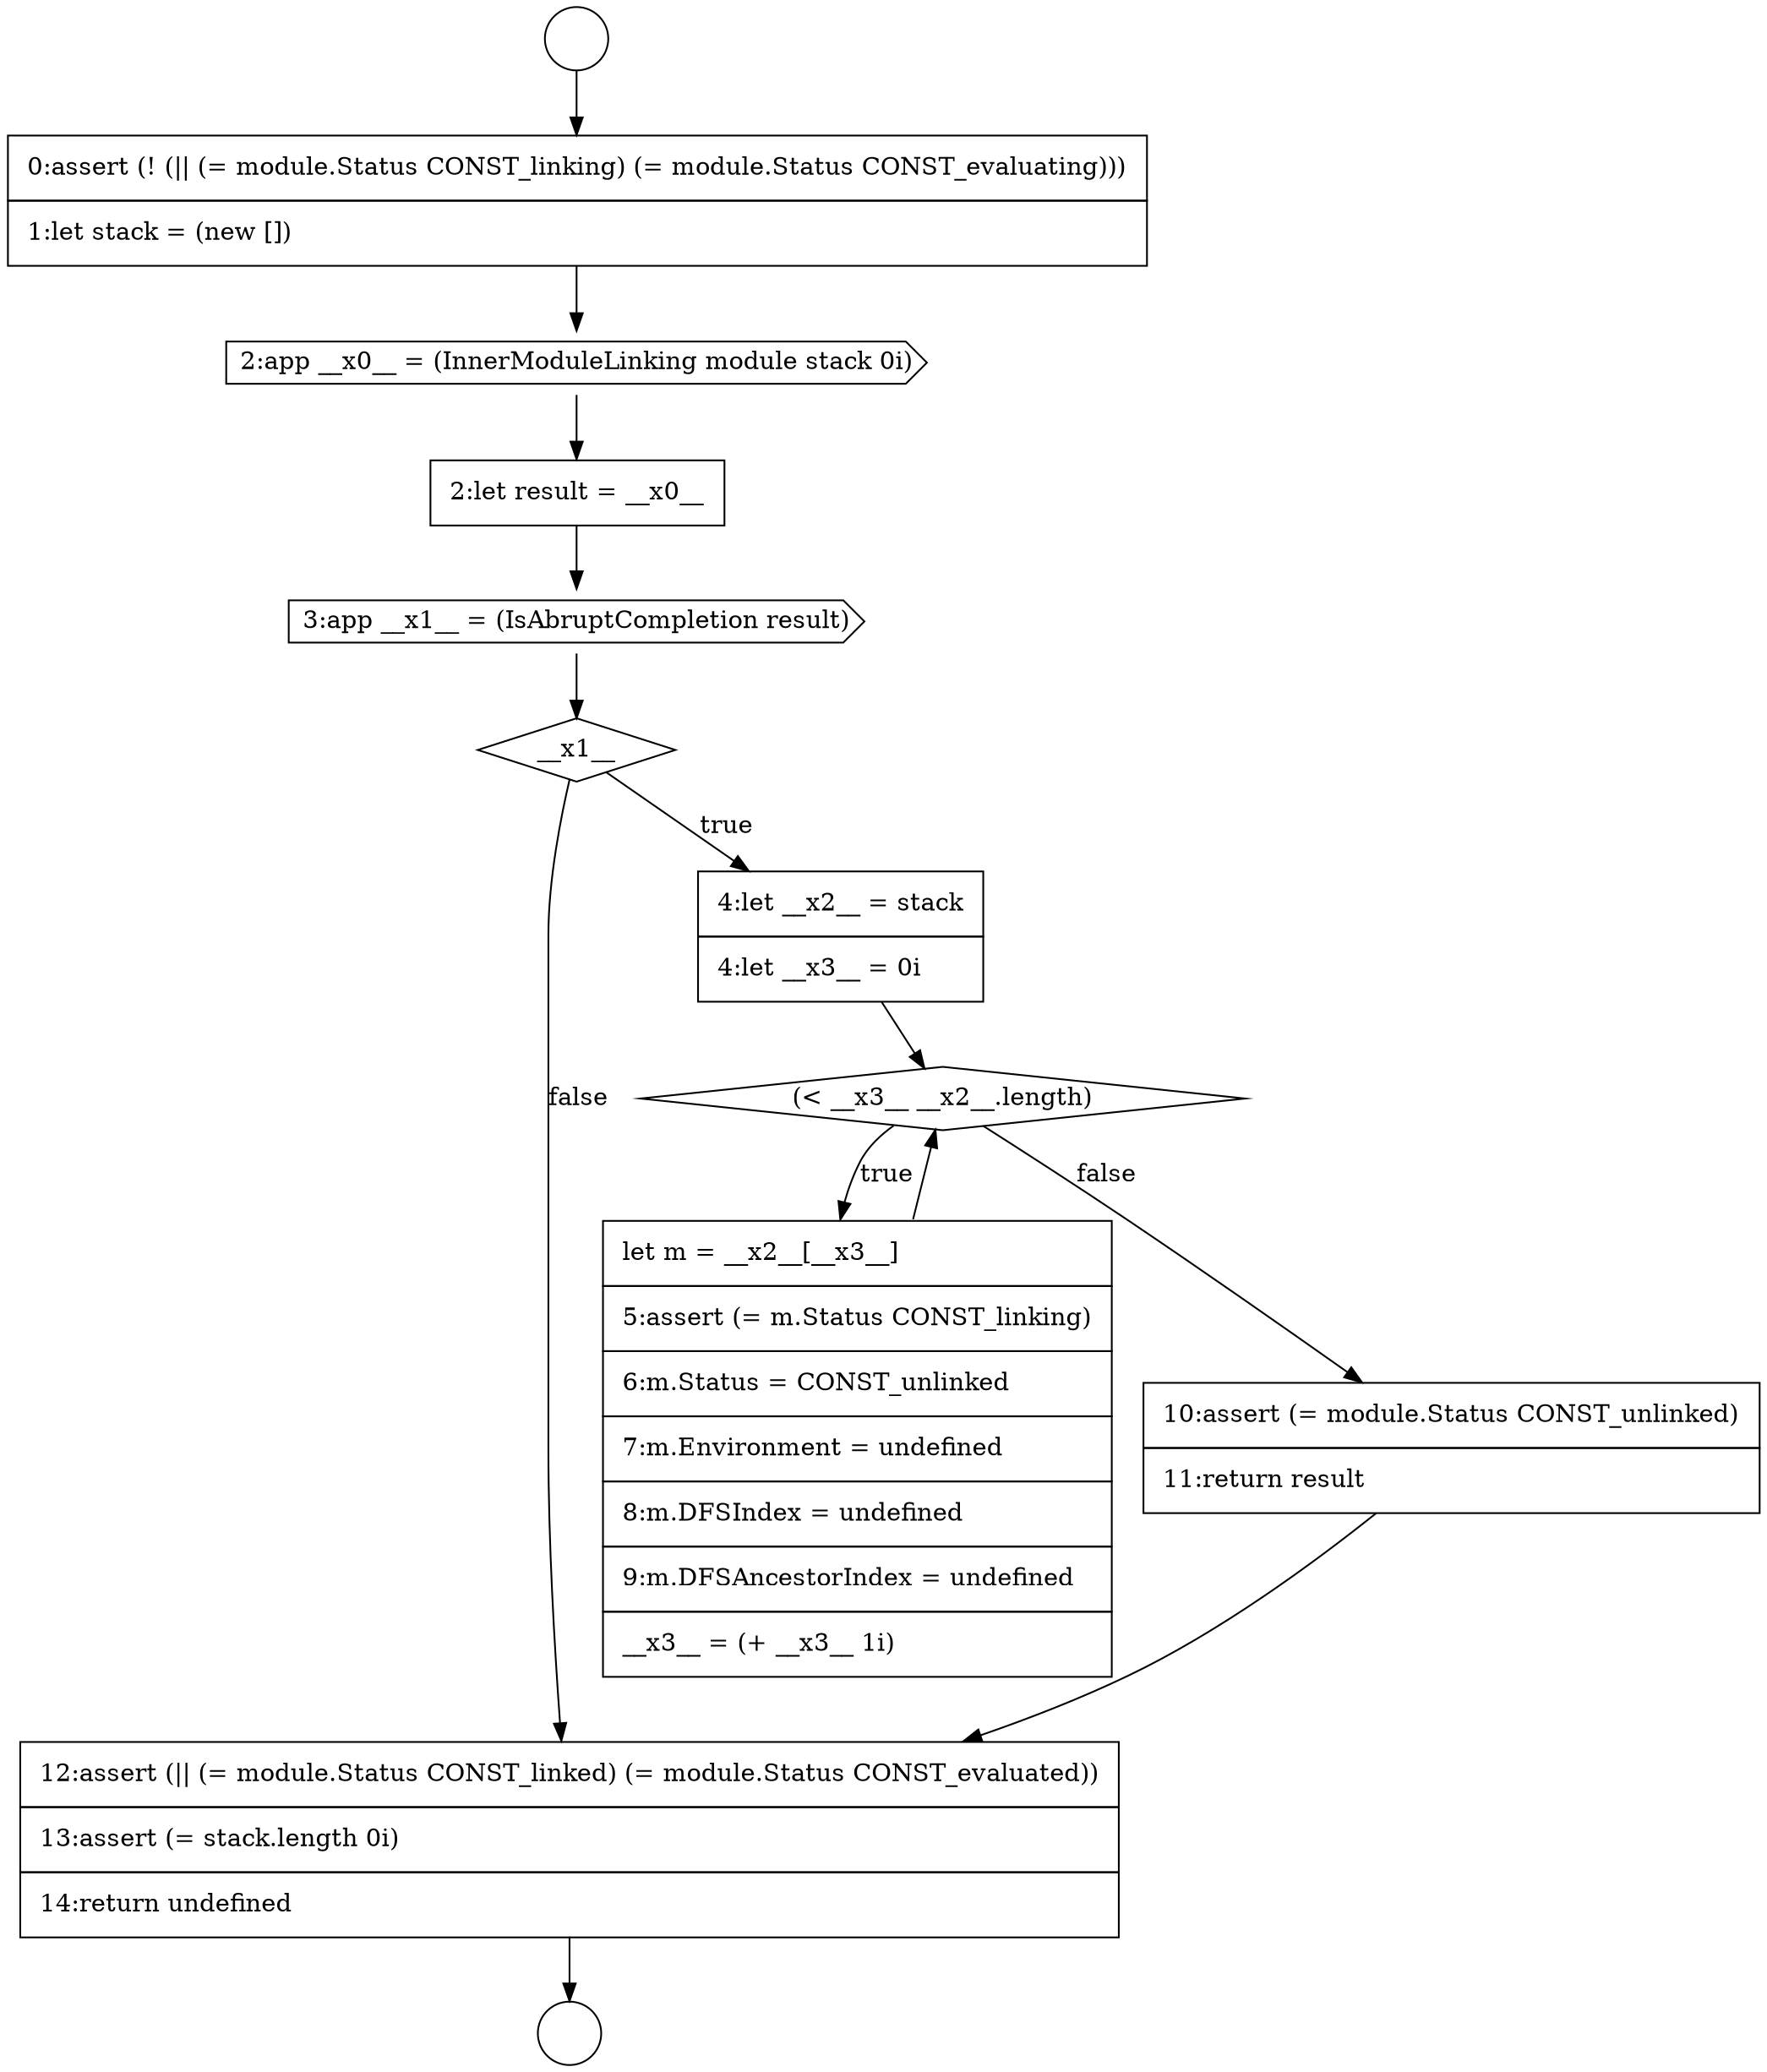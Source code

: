 digraph {
  node11164 [shape=none, margin=0, label=<<font color="black">
    <table border="0" cellborder="1" cellspacing="0" cellpadding="10">
      <tr><td align="left">2:let result = __x0__</td></tr>
    </table>
  </font>> color="black" fillcolor="white" style=filled]
  node11160 [shape=circle label=" " color="black" fillcolor="white" style=filled]
  node11171 [shape=none, margin=0, label=<<font color="black">
    <table border="0" cellborder="1" cellspacing="0" cellpadding="10">
      <tr><td align="left">12:assert (|| (= module.Status CONST_linked) (= module.Status CONST_evaluated))</td></tr>
      <tr><td align="left">13:assert (= stack.length 0i)</td></tr>
      <tr><td align="left">14:return undefined</td></tr>
    </table>
  </font>> color="black" fillcolor="white" style=filled]
  node11170 [shape=none, margin=0, label=<<font color="black">
    <table border="0" cellborder="1" cellspacing="0" cellpadding="10">
      <tr><td align="left">10:assert (= module.Status CONST_unlinked)</td></tr>
      <tr><td align="left">11:return result</td></tr>
    </table>
  </font>> color="black" fillcolor="white" style=filled]
  node11165 [shape=cds, label=<<font color="black">3:app __x1__ = (IsAbruptCompletion result)</font>> color="black" fillcolor="white" style=filled]
  node11169 [shape=none, margin=0, label=<<font color="black">
    <table border="0" cellborder="1" cellspacing="0" cellpadding="10">
      <tr><td align="left">let m = __x2__[__x3__]</td></tr>
      <tr><td align="left">5:assert (= m.Status CONST_linking)</td></tr>
      <tr><td align="left">6:m.Status = CONST_unlinked</td></tr>
      <tr><td align="left">7:m.Environment = undefined</td></tr>
      <tr><td align="left">8:m.DFSIndex = undefined</td></tr>
      <tr><td align="left">9:m.DFSAncestorIndex = undefined</td></tr>
      <tr><td align="left">__x3__ = (+ __x3__ 1i)</td></tr>
    </table>
  </font>> color="black" fillcolor="white" style=filled]
  node11161 [shape=circle label=" " color="black" fillcolor="white" style=filled]
  node11166 [shape=diamond, label=<<font color="black">__x1__</font>> color="black" fillcolor="white" style=filled]
  node11167 [shape=none, margin=0, label=<<font color="black">
    <table border="0" cellborder="1" cellspacing="0" cellpadding="10">
      <tr><td align="left">4:let __x2__ = stack</td></tr>
      <tr><td align="left">4:let __x3__ = 0i</td></tr>
    </table>
  </font>> color="black" fillcolor="white" style=filled]
  node11162 [shape=none, margin=0, label=<<font color="black">
    <table border="0" cellborder="1" cellspacing="0" cellpadding="10">
      <tr><td align="left">0:assert (! (|| (= module.Status CONST_linking) (= module.Status CONST_evaluating)))</td></tr>
      <tr><td align="left">1:let stack = (new [])</td></tr>
    </table>
  </font>> color="black" fillcolor="white" style=filled]
  node11163 [shape=cds, label=<<font color="black">2:app __x0__ = (InnerModuleLinking module stack 0i)</font>> color="black" fillcolor="white" style=filled]
  node11168 [shape=diamond, label=<<font color="black">(&lt; __x3__ __x2__.length)</font>> color="black" fillcolor="white" style=filled]
  node11163 -> node11164 [ color="black"]
  node11160 -> node11162 [ color="black"]
  node11165 -> node11166 [ color="black"]
  node11162 -> node11163 [ color="black"]
  node11166 -> node11167 [label=<<font color="black">true</font>> color="black"]
  node11166 -> node11171 [label=<<font color="black">false</font>> color="black"]
  node11167 -> node11168 [ color="black"]
  node11164 -> node11165 [ color="black"]
  node11170 -> node11171 [ color="black"]
  node11171 -> node11161 [ color="black"]
  node11169 -> node11168 [ color="black"]
  node11168 -> node11169 [label=<<font color="black">true</font>> color="black"]
  node11168 -> node11170 [label=<<font color="black">false</font>> color="black"]
}
